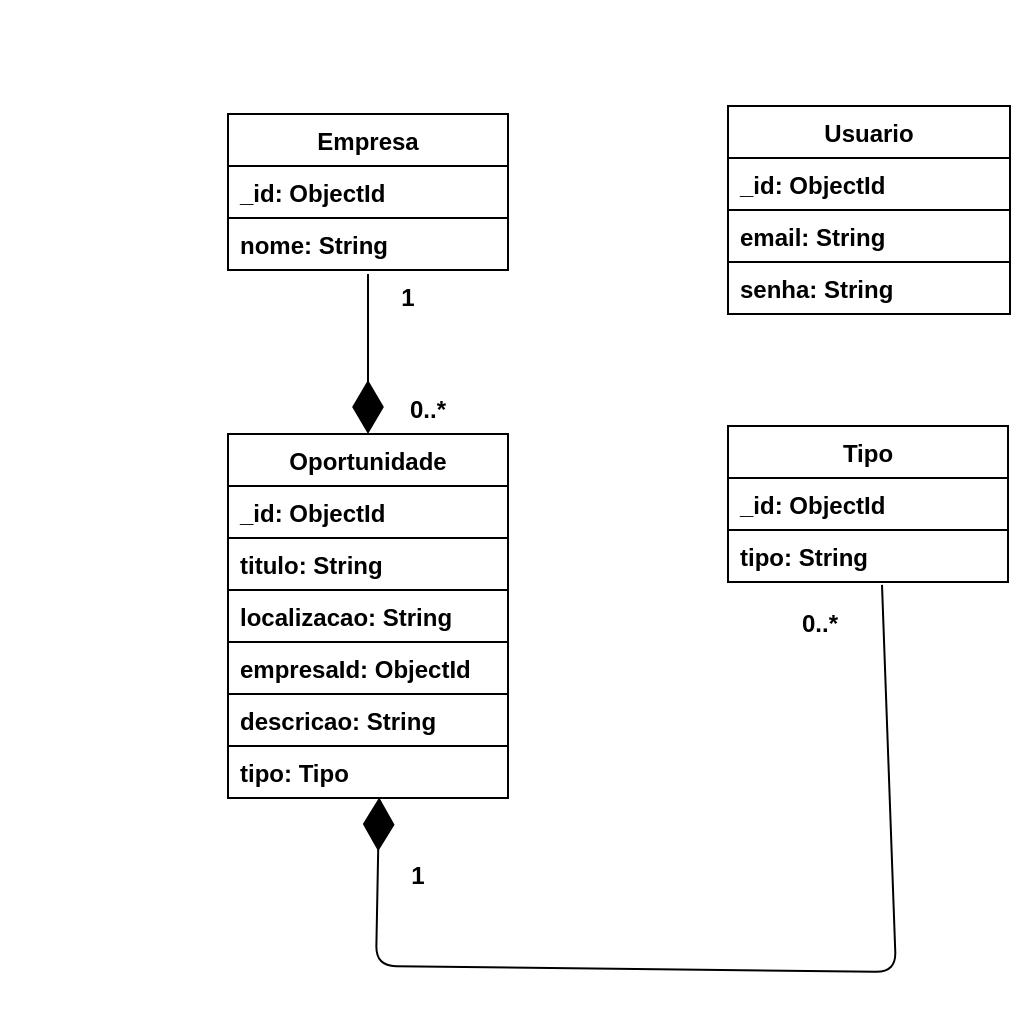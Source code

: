 <mxfile>
    <diagram id="5R6MqFhDyNoR8v8Er-Rv" name="Page-1">
        <mxGraphModel dx="983" dy="474" grid="0" gridSize="10" guides="1" tooltips="1" connect="1" arrows="1" fold="1" page="1" pageScale="1" pageWidth="850" pageHeight="1100" background="#ffffff" math="0" shadow="0">
            <root>
                <mxCell id="0"/>
                <mxCell id="1" parent="0"/>
                <mxCell id="20" value="" style="rounded=0;whiteSpace=wrap;html=1;strokeColor=#ffffff;fontColor=#000000;fillColor=#FFFFFF;" parent="1" vertex="1">
                    <mxGeometry x="207" y="24" width="362" height="430" as="geometry"/>
                </mxCell>
                <mxCell id="2" value="Empresa" style="swimlane;fontStyle=1;childLayout=stackLayout;horizontal=1;startSize=26;fillColor=none;horizontalStack=0;resizeParent=1;resizeParentMax=0;resizeLast=0;collapsible=1;marginBottom=0;fontColor=#000000;strokeColor=#000000;" parent="1" vertex="1">
                    <mxGeometry x="320" y="80" width="140" height="78" as="geometry"/>
                </mxCell>
                <mxCell id="3" value="_id: ObjectId" style="text;strokeColor=#000000;fillColor=none;align=left;verticalAlign=top;spacingLeft=4;spacingRight=4;overflow=hidden;rotatable=0;points=[[0,0.5],[1,0.5]];portConstraint=eastwest;fontColor=#000000;fontStyle=1" parent="2" vertex="1">
                    <mxGeometry y="26" width="140" height="26" as="geometry"/>
                </mxCell>
                <mxCell id="4" value="nome: String" style="text;strokeColor=#000000;fillColor=none;align=left;verticalAlign=top;spacingLeft=4;spacingRight=4;overflow=hidden;rotatable=0;points=[[0,0.5],[1,0.5]];portConstraint=eastwest;fontColor=#000000;fontStyle=1" parent="2" vertex="1">
                    <mxGeometry y="52" width="140" height="26" as="geometry"/>
                </mxCell>
                <mxCell id="10" value="Oportunidade" style="swimlane;fontStyle=1;childLayout=stackLayout;horizontal=1;startSize=26;fillColor=none;horizontalStack=0;resizeParent=1;resizeParentMax=0;resizeLast=0;collapsible=1;marginBottom=0;fontColor=#000000;strokeColor=#000000;" parent="1" vertex="1">
                    <mxGeometry x="320" y="240" width="140" height="182" as="geometry"/>
                </mxCell>
                <mxCell id="11" value="_id: ObjectId" style="text;strokeColor=#000000;fillColor=none;align=left;verticalAlign=top;spacingLeft=4;spacingRight=4;overflow=hidden;rotatable=0;points=[[0,0.5],[1,0.5]];portConstraint=eastwest;fontColor=#000000;fontStyle=1" parent="10" vertex="1">
                    <mxGeometry y="26" width="140" height="26" as="geometry"/>
                </mxCell>
                <mxCell id="12" value="titulo: String" style="text;strokeColor=#000000;fillColor=none;align=left;verticalAlign=top;spacingLeft=4;spacingRight=4;overflow=hidden;rotatable=0;points=[[0,0.5],[1,0.5]];portConstraint=eastwest;fontColor=#000000;fontStyle=1" parent="10" vertex="1">
                    <mxGeometry y="52" width="140" height="26" as="geometry"/>
                </mxCell>
                <mxCell id="13" value="localizacao: String" style="text;strokeColor=#000000;fillColor=none;align=left;verticalAlign=top;spacingLeft=4;spacingRight=4;overflow=hidden;rotatable=0;points=[[0,0.5],[1,0.5]];portConstraint=eastwest;fontColor=#000000;fontStyle=1" parent="10" vertex="1">
                    <mxGeometry y="78" width="140" height="26" as="geometry"/>
                </mxCell>
                <mxCell id="14" value="empresaId: ObjectId" style="text;strokeColor=#000000;fillColor=none;align=left;verticalAlign=top;spacingLeft=4;spacingRight=4;overflow=hidden;rotatable=0;points=[[0,0.5],[1,0.5]];portConstraint=eastwest;fontColor=#000000;fontStyle=1" parent="10" vertex="1">
                    <mxGeometry y="104" width="140" height="26" as="geometry"/>
                </mxCell>
                <mxCell id="15" value="descricao: String" style="text;strokeColor=#000000;fillColor=none;align=left;verticalAlign=top;spacingLeft=4;spacingRight=4;overflow=hidden;rotatable=0;points=[[0,0.5],[1,0.5]];portConstraint=eastwest;fontColor=#000000;fontStyle=1" parent="10" vertex="1">
                    <mxGeometry y="130" width="140" height="26" as="geometry"/>
                </mxCell>
                <mxCell id="25" value="tipo: Tipo" style="text;strokeColor=#000000;fillColor=none;align=left;verticalAlign=top;spacingLeft=4;spacingRight=4;overflow=hidden;rotatable=0;points=[[0,0.5],[1,0.5]];portConstraint=eastwest;fontColor=#000000;fontStyle=1" vertex="1" parent="10">
                    <mxGeometry y="156" width="140" height="26" as="geometry"/>
                </mxCell>
                <mxCell id="17" value="" style="endArrow=diamondThin;endFill=1;endSize=24;html=1;entryX=0.5;entryY=0;entryDx=0;entryDy=0;fontColor=#000000;fontStyle=1;strokeColor=#000000;" parent="1" target="10" edge="1">
                    <mxGeometry width="160" relative="1" as="geometry">
                        <mxPoint x="390" y="160" as="sourcePoint"/>
                        <mxPoint x="390" y="120" as="targetPoint"/>
                    </mxGeometry>
                </mxCell>
                <mxCell id="18" value="0..*" style="text;align=center;fontStyle=1;verticalAlign=middle;spacingLeft=3;spacingRight=3;strokeColor=none;rotatable=0;points=[[0,0.5],[1,0.5]];portConstraint=eastwest;fontColor=#000000;" parent="1" vertex="1">
                    <mxGeometry x="380" y="214" width="80" height="26" as="geometry"/>
                </mxCell>
                <mxCell id="19" value="1" style="text;align=center;fontStyle=1;verticalAlign=middle;spacingLeft=3;spacingRight=3;strokeColor=none;rotatable=0;points=[[0,0.5],[1,0.5]];portConstraint=eastwest;fontColor=#000000;" parent="1" vertex="1">
                    <mxGeometry x="370" y="158" width="80" height="26" as="geometry"/>
                </mxCell>
                <mxCell id="21" value="Usuario" style="swimlane;fontStyle=1;childLayout=stackLayout;horizontal=1;startSize=26;fillColor=none;horizontalStack=0;resizeParent=1;resizeParentMax=0;resizeLast=0;collapsible=1;marginBottom=0;fontColor=#000000;strokeColor=#000000;" parent="1" vertex="1">
                    <mxGeometry x="570" y="76" width="141" height="104" as="geometry"/>
                </mxCell>
                <mxCell id="22" value="_id: ObjectId" style="text;strokeColor=#000000;fillColor=none;align=left;verticalAlign=top;spacingLeft=4;spacingRight=4;overflow=hidden;rotatable=0;points=[[0,0.5],[1,0.5]];portConstraint=eastwest;fontColor=#000000;fontStyle=1" parent="21" vertex="1">
                    <mxGeometry y="26" width="141" height="26" as="geometry"/>
                </mxCell>
                <mxCell id="23" value="email: String" style="text;strokeColor=#000000;fillColor=none;align=left;verticalAlign=top;spacingLeft=4;spacingRight=4;overflow=hidden;rotatable=0;points=[[0,0.5],[1,0.5]];portConstraint=eastwest;fontColor=#000000;fontStyle=1" parent="21" vertex="1">
                    <mxGeometry y="52" width="141" height="26" as="geometry"/>
                </mxCell>
                <mxCell id="24" value="senha: String" style="text;strokeColor=#000000;fillColor=none;align=left;verticalAlign=top;spacingLeft=4;spacingRight=4;overflow=hidden;rotatable=0;points=[[0,0.5],[1,0.5]];portConstraint=eastwest;fontColor=#000000;fontStyle=1" parent="21" vertex="1">
                    <mxGeometry y="78" width="141" height="26" as="geometry"/>
                </mxCell>
                <mxCell id="26" value="Tipo" style="swimlane;fontStyle=1;childLayout=stackLayout;horizontal=1;startSize=26;fillColor=none;horizontalStack=0;resizeParent=1;resizeParentMax=0;resizeLast=0;collapsible=1;marginBottom=0;fontColor=#000000;strokeColor=#000000;" vertex="1" parent="1">
                    <mxGeometry x="570" y="236" width="140" height="78" as="geometry"/>
                </mxCell>
                <mxCell id="27" value="_id: ObjectId" style="text;strokeColor=#000000;fillColor=none;align=left;verticalAlign=top;spacingLeft=4;spacingRight=4;overflow=hidden;rotatable=0;points=[[0,0.5],[1,0.5]];portConstraint=eastwest;fontColor=#000000;fontStyle=1" vertex="1" parent="26">
                    <mxGeometry y="26" width="140" height="26" as="geometry"/>
                </mxCell>
                <mxCell id="28" value="tipo: String" style="text;strokeColor=#000000;fillColor=none;align=left;verticalAlign=top;spacingLeft=4;spacingRight=4;overflow=hidden;rotatable=0;points=[[0,0.5],[1,0.5]];portConstraint=eastwest;fontColor=#000000;fontStyle=1" vertex="1" parent="26">
                    <mxGeometry y="52" width="140" height="26" as="geometry"/>
                </mxCell>
                <mxCell id="30" value="" style="endArrow=diamondThin;endFill=1;endSize=24;html=1;entryX=0.54;entryY=0.989;entryDx=0;entryDy=0;exitX=0.55;exitY=1.055;exitDx=0;exitDy=0;exitPerimeter=0;strokeColor=#000000;entryPerimeter=0;" edge="1" parent="1" source="28" target="25">
                    <mxGeometry width="160" relative="1" as="geometry">
                        <mxPoint x="652" y="331" as="sourcePoint"/>
                        <mxPoint x="390" y="262" as="targetPoint"/>
                        <Array as="points">
                            <mxPoint x="654" y="509"/>
                            <mxPoint x="394" y="506"/>
                        </Array>
                    </mxGeometry>
                </mxCell>
                <mxCell id="31" value="1" style="text;align=center;fontStyle=1;verticalAlign=middle;spacingLeft=3;spacingRight=3;strokeColor=none;rotatable=0;points=[[0,0.5],[1,0.5]];portConstraint=eastwest;fontColor=#000000;" vertex="1" parent="1">
                    <mxGeometry x="375" y="447" width="80" height="26" as="geometry"/>
                </mxCell>
                <mxCell id="32" value="0..*" style="text;align=center;fontStyle=1;verticalAlign=middle;spacingLeft=3;spacingRight=3;strokeColor=none;rotatable=0;points=[[0,0.5],[1,0.5]];portConstraint=eastwest;fontColor=#000000;" vertex="1" parent="1">
                    <mxGeometry x="576" y="321" width="80" height="26" as="geometry"/>
                </mxCell>
            </root>
        </mxGraphModel>
    </diagram>
</mxfile>
